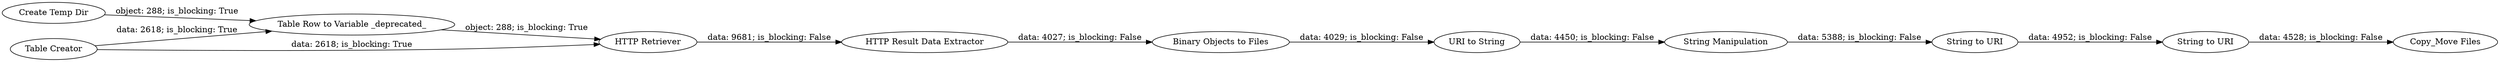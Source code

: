 digraph {
	"-7076137177162143394_1199" [label="String to URI"]
	"-7076137177162143394_1243" [label="Create Temp Dir"]
	"-7076137177162143394_1196" [label="URI to String"]
	"-7076137177162143394_1197" [label="String Manipulation"]
	"-7076137177162143394_1192" [label="HTTP Result Data Extractor"]
	"-7076137177162143394_1190" [label="HTTP Retriever"]
	"-7076137177162143394_1194" [label="Binary Objects to Files"]
	"-7076137177162143394_1200" [label="String to URI"]
	"-7076137177162143394_1198" [label="Copy_Move Files"]
	"-7076137177162143394_1242" [label="Table Row to Variable _deprecated_"]
	"-7076137177162143394_1201" [label="Table Creator"]
	"-7076137177162143394_1242" -> "-7076137177162143394_1190" [label="object: 288; is_blocking: True"]
	"-7076137177162143394_1199" -> "-7076137177162143394_1200" [label="data: 4952; is_blocking: False"]
	"-7076137177162143394_1190" -> "-7076137177162143394_1192" [label="data: 9681; is_blocking: False"]
	"-7076137177162143394_1194" -> "-7076137177162143394_1196" [label="data: 4029; is_blocking: False"]
	"-7076137177162143394_1197" -> "-7076137177162143394_1199" [label="data: 5388; is_blocking: False"]
	"-7076137177162143394_1200" -> "-7076137177162143394_1198" [label="data: 4528; is_blocking: False"]
	"-7076137177162143394_1201" -> "-7076137177162143394_1190" [label="data: 2618; is_blocking: True"]
	"-7076137177162143394_1192" -> "-7076137177162143394_1194" [label="data: 4027; is_blocking: False"]
	"-7076137177162143394_1201" -> "-7076137177162143394_1242" [label="data: 2618; is_blocking: True"]
	"-7076137177162143394_1243" -> "-7076137177162143394_1242" [label="object: 288; is_blocking: True"]
	"-7076137177162143394_1196" -> "-7076137177162143394_1197" [label="data: 4450; is_blocking: False"]
	rankdir=LR
}
